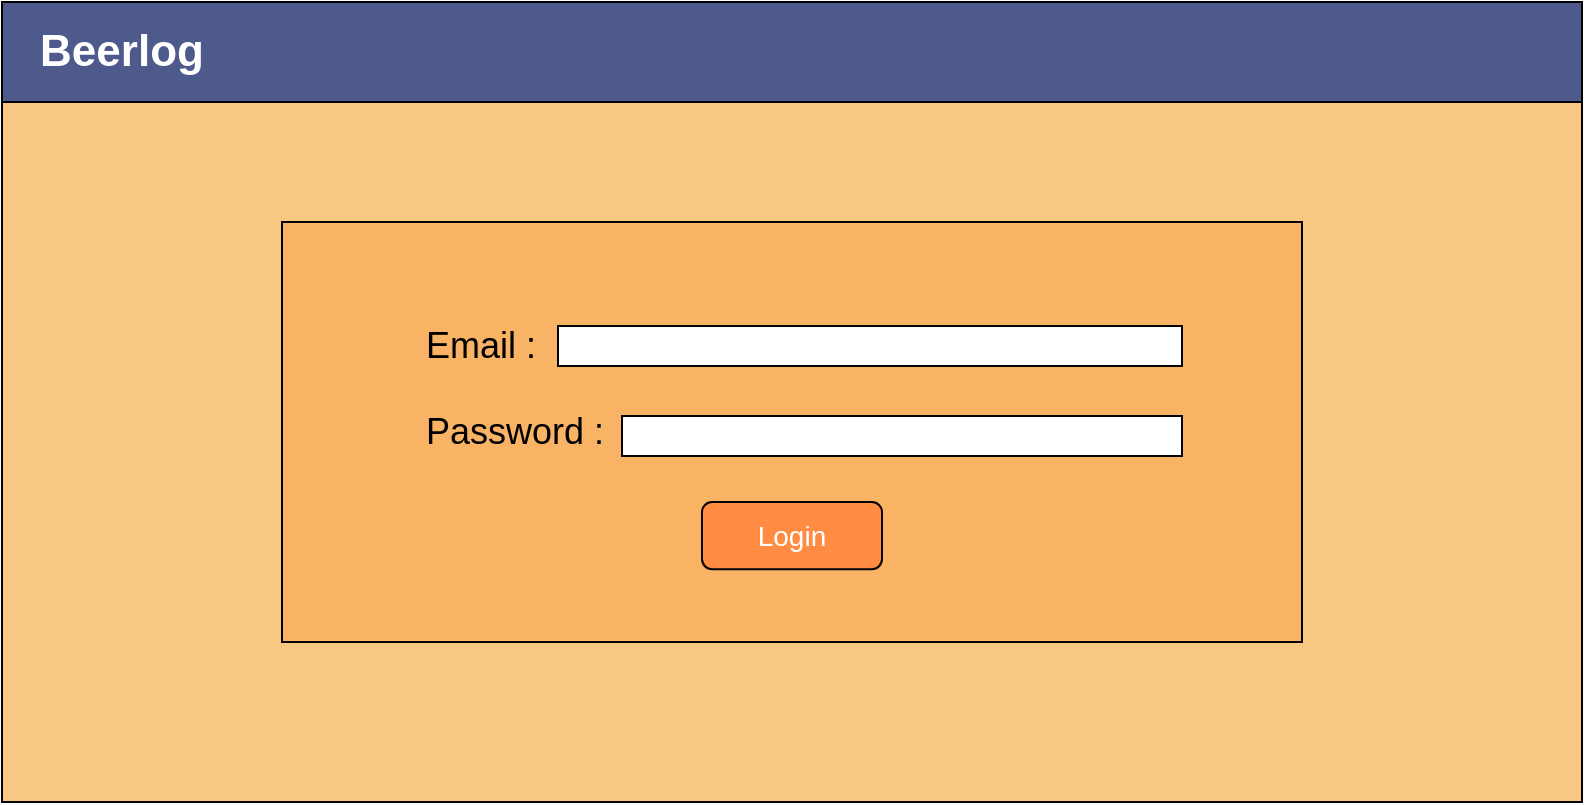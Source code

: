 <mxfile>
    <diagram id="GKRSnOi9xEymZ-0PksYM" name="Page-1">
        <mxGraphModel dx="1467" dy="1014" grid="1" gridSize="10" guides="1" tooltips="1" connect="1" arrows="1" fold="1" page="1" pageScale="1" pageWidth="827" pageHeight="1169" math="0" shadow="0">
            <root>
                <mxCell id="0"/>
                <mxCell id="1" parent="0"/>
                <mxCell id="2" value="" style="rounded=0;whiteSpace=wrap;html=1;fillColor=#F9C784;" vertex="1" parent="1">
                    <mxGeometry x="80" y="80" width="790" height="400" as="geometry"/>
                </mxCell>
                <mxCell id="3" value="" style="rounded=0;whiteSpace=wrap;html=1;fillColor=#4E598C;" vertex="1" parent="1">
                    <mxGeometry x="80" y="80" width="790" height="50" as="geometry"/>
                </mxCell>
                <mxCell id="4" value="Beerlog" style="text;html=1;strokeColor=none;fillColor=none;align=center;verticalAlign=middle;whiteSpace=wrap;rounded=0;fontColor=#FFFFFF;fontSize=22;fontStyle=1" vertex="1" parent="1">
                    <mxGeometry x="110" y="90" width="60" height="30" as="geometry"/>
                </mxCell>
                <mxCell id="10" value="" style="rounded=0;whiteSpace=wrap;html=1;fillColor=#F9B364;" vertex="1" parent="1">
                    <mxGeometry x="220" y="190" width="510" height="210" as="geometry"/>
                </mxCell>
                <mxCell id="11" value="Email :&lt;br style=&quot;font-size: 18px;&quot;&gt;&lt;br style=&quot;font-size: 18px;&quot;&gt;&lt;div style=&quot;font-size: 18px;&quot;&gt;&lt;span style=&quot;background-color: initial; font-size: 18px;&quot;&gt;Password :&amp;nbsp;&lt;/span&gt;&lt;/div&gt;" style="text;html=1;strokeColor=none;fillColor=none;align=left;verticalAlign=top;whiteSpace=wrap;rounded=0;fontSize=18;" vertex="1" parent="1">
                    <mxGeometry x="290" y="235" width="140" height="80" as="geometry"/>
                </mxCell>
                <mxCell id="13" value="" style="rounded=0;whiteSpace=wrap;html=1;fontSize=18;fillColor=#FFFFFF;" vertex="1" parent="1">
                    <mxGeometry x="358" y="242" width="312" height="20" as="geometry"/>
                </mxCell>
                <mxCell id="14" value="" style="rounded=0;whiteSpace=wrap;html=1;fontSize=18;fillColor=#FFFFFF;" vertex="1" parent="1">
                    <mxGeometry x="390" y="287" width="280" height="20" as="geometry"/>
                </mxCell>
                <mxCell id="16" value="Login" style="rounded=1;whiteSpace=wrap;html=1;strokeColor=#000000;fontSize=14;fontColor=#FFFFFF;fillColor=#FF8C42;gradientColor=none;" vertex="1" parent="1">
                    <mxGeometry x="430" y="330" width="90" height="33.6" as="geometry"/>
                </mxCell>
            </root>
        </mxGraphModel>
    </diagram>
</mxfile>